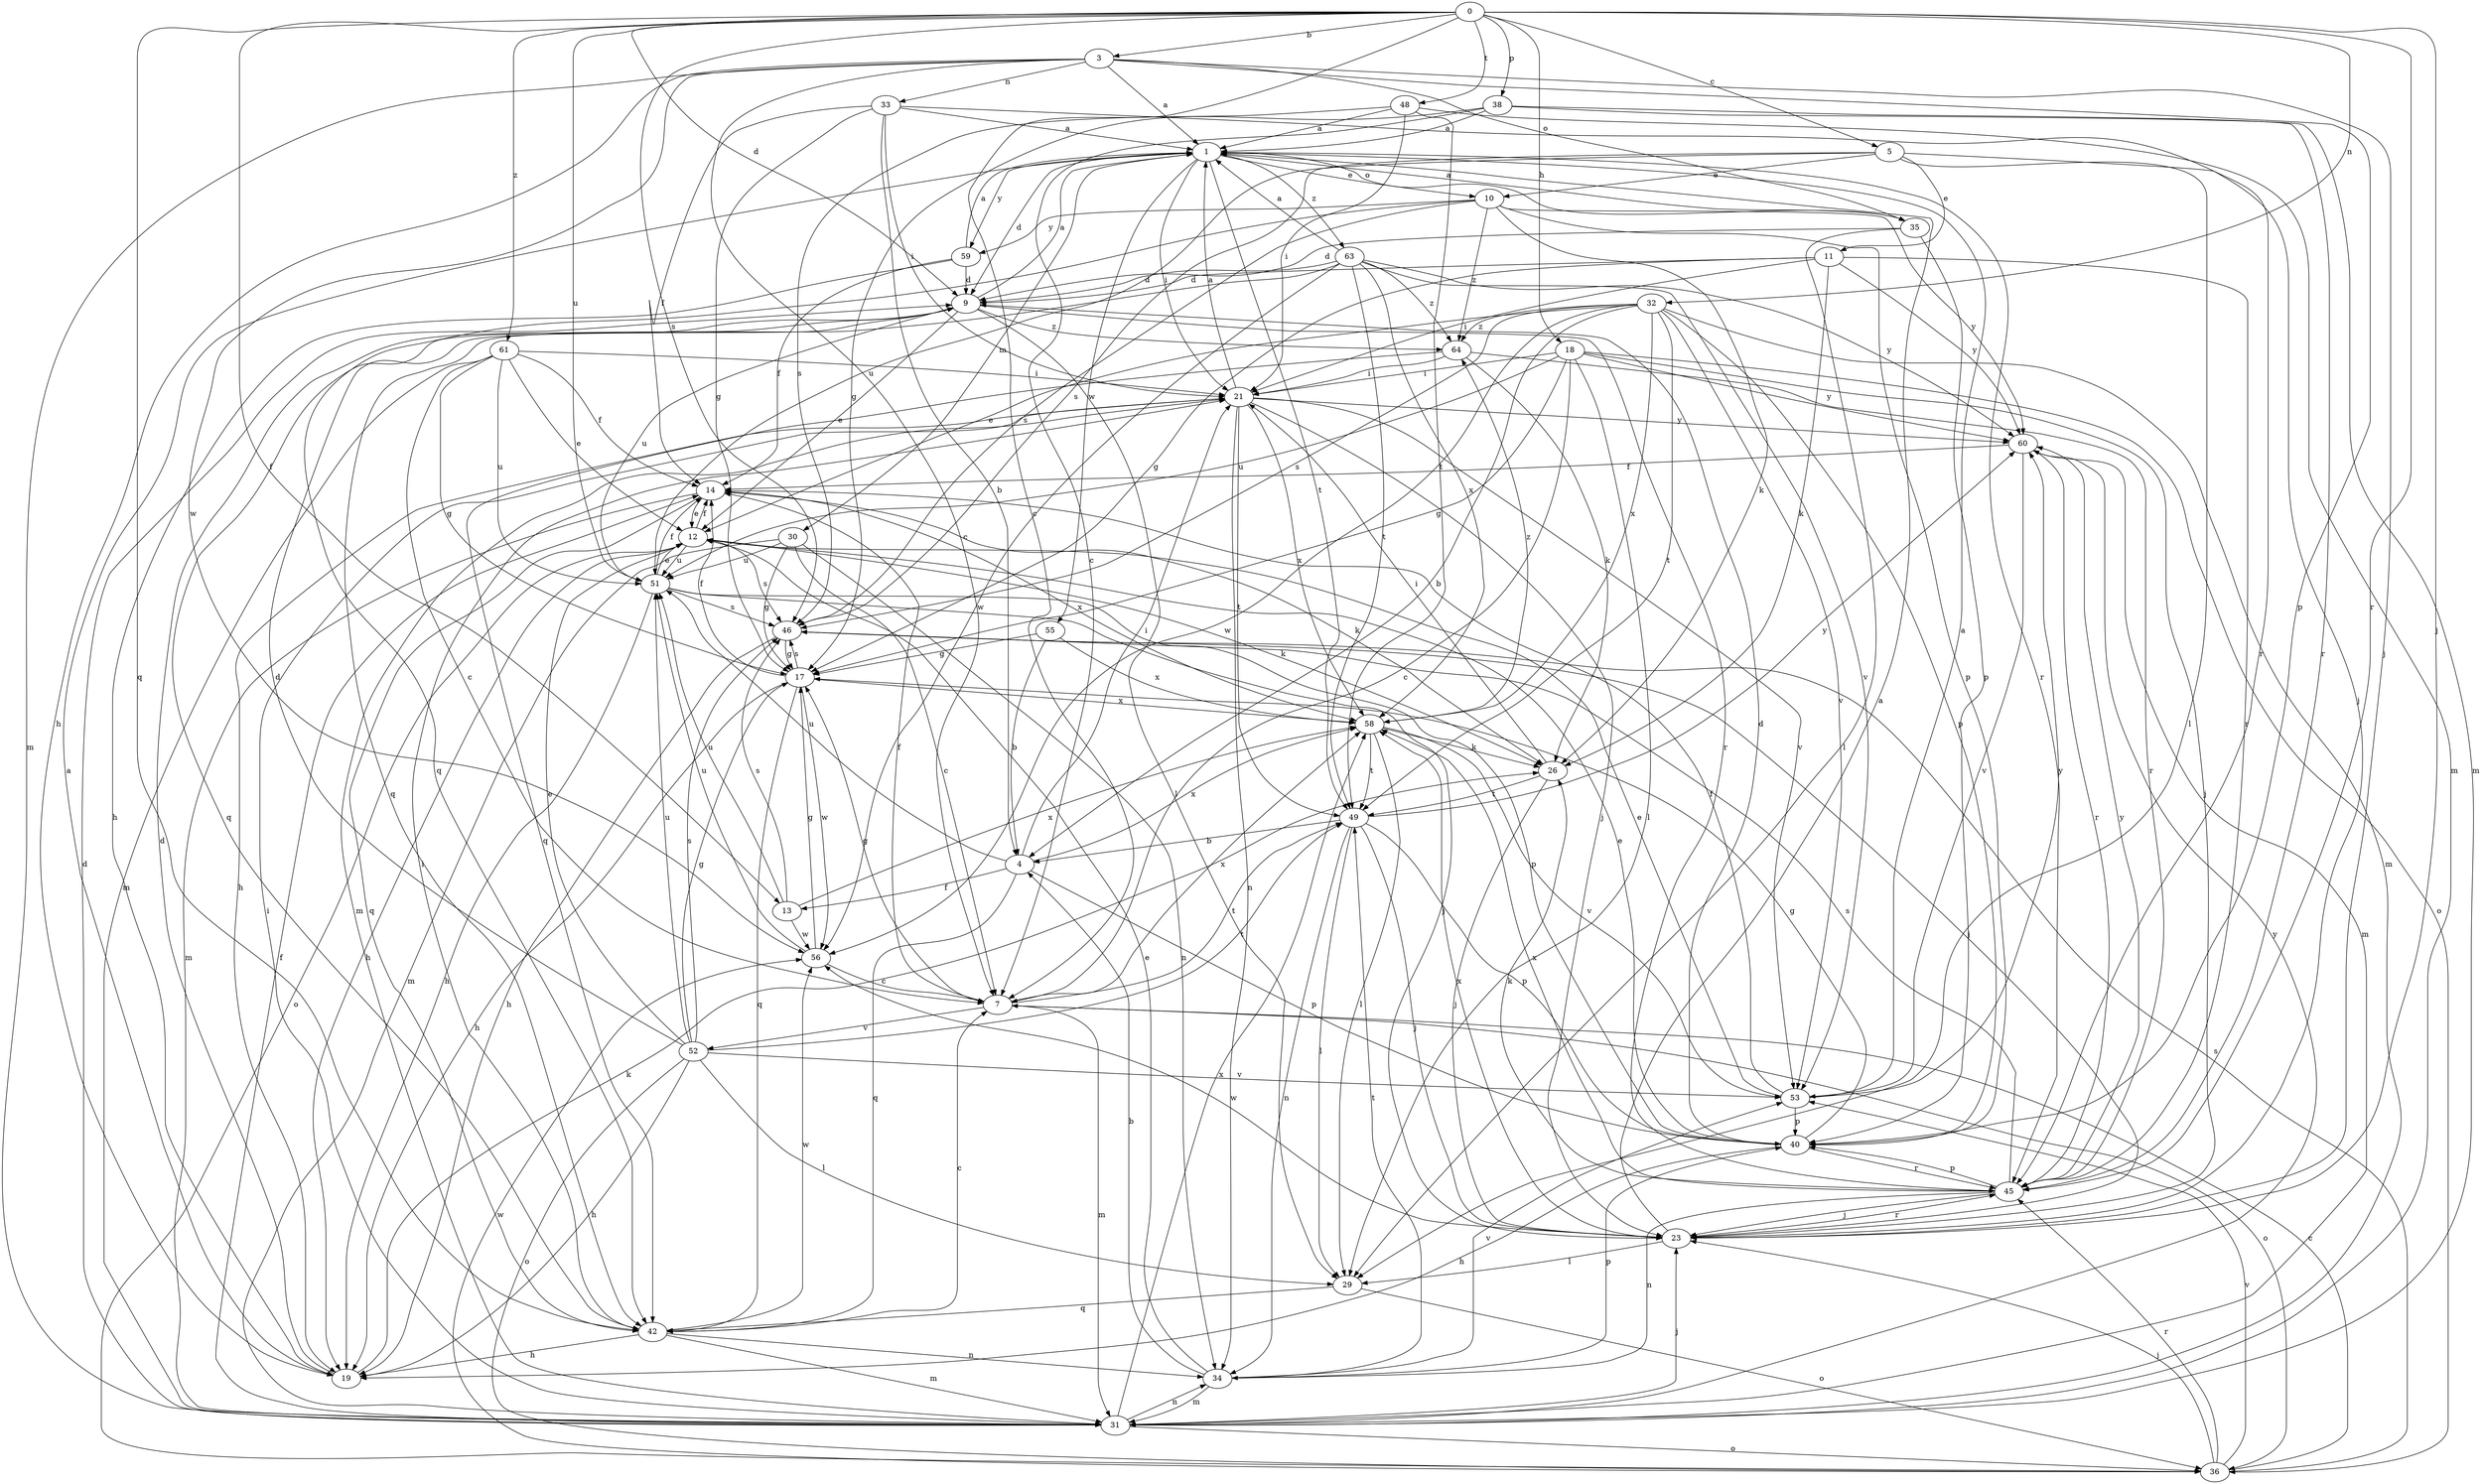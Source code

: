 strict digraph  {
0;
1;
3;
4;
5;
7;
9;
10;
11;
12;
13;
14;
17;
18;
19;
21;
23;
26;
29;
30;
31;
32;
33;
34;
35;
36;
38;
40;
42;
45;
46;
48;
49;
51;
52;
53;
55;
56;
58;
59;
60;
61;
63;
64;
0 -> 3  [label=b];
0 -> 5  [label=c];
0 -> 7  [label=c];
0 -> 9  [label=d];
0 -> 13  [label=f];
0 -> 18  [label=h];
0 -> 23  [label=j];
0 -> 32  [label=n];
0 -> 38  [label=p];
0 -> 42  [label=q];
0 -> 45  [label=r];
0 -> 46  [label=s];
0 -> 48  [label=t];
0 -> 51  [label=u];
0 -> 61  [label=z];
1 -> 9  [label=d];
1 -> 10  [label=e];
1 -> 21  [label=i];
1 -> 30  [label=m];
1 -> 35  [label=o];
1 -> 45  [label=r];
1 -> 49  [label=t];
1 -> 55  [label=w];
1 -> 59  [label=y];
1 -> 63  [label=z];
3 -> 1  [label=a];
3 -> 7  [label=c];
3 -> 19  [label=h];
3 -> 23  [label=j];
3 -> 31  [label=m];
3 -> 33  [label=n];
3 -> 35  [label=o];
3 -> 40  [label=p];
3 -> 56  [label=w];
4 -> 13  [label=f];
4 -> 21  [label=i];
4 -> 40  [label=p];
4 -> 42  [label=q];
4 -> 51  [label=u];
4 -> 58  [label=x];
5 -> 10  [label=e];
5 -> 11  [label=e];
5 -> 23  [label=j];
5 -> 29  [label=l];
5 -> 46  [label=s];
5 -> 51  [label=u];
7 -> 14  [label=f];
7 -> 17  [label=g];
7 -> 31  [label=m];
7 -> 36  [label=o];
7 -> 49  [label=t];
7 -> 52  [label=v];
7 -> 58  [label=x];
9 -> 1  [label=a];
9 -> 12  [label=e];
9 -> 29  [label=l];
9 -> 42  [label=q];
9 -> 45  [label=r];
9 -> 51  [label=u];
9 -> 64  [label=z];
10 -> 26  [label=k];
10 -> 40  [label=p];
10 -> 42  [label=q];
10 -> 46  [label=s];
10 -> 59  [label=y];
10 -> 60  [label=y];
10 -> 64  [label=z];
11 -> 9  [label=d];
11 -> 17  [label=g];
11 -> 21  [label=i];
11 -> 26  [label=k];
11 -> 45  [label=r];
11 -> 60  [label=y];
12 -> 14  [label=f];
12 -> 19  [label=h];
12 -> 26  [label=k];
12 -> 36  [label=o];
12 -> 46  [label=s];
12 -> 51  [label=u];
13 -> 46  [label=s];
13 -> 51  [label=u];
13 -> 56  [label=w];
13 -> 58  [label=x];
14 -> 12  [label=e];
14 -> 26  [label=k];
14 -> 31  [label=m];
14 -> 42  [label=q];
14 -> 58  [label=x];
17 -> 14  [label=f];
17 -> 19  [label=h];
17 -> 42  [label=q];
17 -> 46  [label=s];
17 -> 56  [label=w];
17 -> 58  [label=x];
18 -> 7  [label=c];
18 -> 17  [label=g];
18 -> 21  [label=i];
18 -> 23  [label=j];
18 -> 29  [label=l];
18 -> 36  [label=o];
18 -> 51  [label=u];
18 -> 60  [label=y];
19 -> 1  [label=a];
19 -> 9  [label=d];
19 -> 26  [label=k];
21 -> 1  [label=a];
21 -> 19  [label=h];
21 -> 23  [label=j];
21 -> 31  [label=m];
21 -> 34  [label=n];
21 -> 49  [label=t];
21 -> 53  [label=v];
21 -> 58  [label=x];
21 -> 60  [label=y];
23 -> 1  [label=a];
23 -> 29  [label=l];
23 -> 45  [label=r];
23 -> 56  [label=w];
23 -> 58  [label=x];
26 -> 21  [label=i];
26 -> 23  [label=j];
26 -> 49  [label=t];
29 -> 36  [label=o];
29 -> 42  [label=q];
30 -> 7  [label=c];
30 -> 17  [label=g];
30 -> 31  [label=m];
30 -> 34  [label=n];
30 -> 51  [label=u];
31 -> 9  [label=d];
31 -> 14  [label=f];
31 -> 21  [label=i];
31 -> 23  [label=j];
31 -> 34  [label=n];
31 -> 36  [label=o];
31 -> 58  [label=x];
31 -> 60  [label=y];
32 -> 4  [label=b];
32 -> 12  [label=e];
32 -> 31  [label=m];
32 -> 40  [label=p];
32 -> 46  [label=s];
32 -> 49  [label=t];
32 -> 53  [label=v];
32 -> 56  [label=w];
32 -> 58  [label=x];
32 -> 64  [label=z];
33 -> 1  [label=a];
33 -> 4  [label=b];
33 -> 14  [label=f];
33 -> 17  [label=g];
33 -> 21  [label=i];
33 -> 45  [label=r];
34 -> 4  [label=b];
34 -> 12  [label=e];
34 -> 31  [label=m];
34 -> 40  [label=p];
34 -> 49  [label=t];
34 -> 53  [label=v];
35 -> 1  [label=a];
35 -> 9  [label=d];
35 -> 29  [label=l];
35 -> 40  [label=p];
36 -> 7  [label=c];
36 -> 23  [label=j];
36 -> 45  [label=r];
36 -> 46  [label=s];
36 -> 53  [label=v];
36 -> 56  [label=w];
38 -> 1  [label=a];
38 -> 7  [label=c];
38 -> 17  [label=g];
38 -> 31  [label=m];
38 -> 45  [label=r];
40 -> 9  [label=d];
40 -> 12  [label=e];
40 -> 17  [label=g];
40 -> 19  [label=h];
40 -> 45  [label=r];
42 -> 7  [label=c];
42 -> 19  [label=h];
42 -> 21  [label=i];
42 -> 31  [label=m];
42 -> 34  [label=n];
42 -> 56  [label=w];
45 -> 23  [label=j];
45 -> 26  [label=k];
45 -> 34  [label=n];
45 -> 40  [label=p];
45 -> 46  [label=s];
45 -> 58  [label=x];
45 -> 60  [label=y];
46 -> 17  [label=g];
46 -> 19  [label=h];
46 -> 23  [label=j];
48 -> 1  [label=a];
48 -> 21  [label=i];
48 -> 31  [label=m];
48 -> 46  [label=s];
48 -> 49  [label=t];
49 -> 4  [label=b];
49 -> 23  [label=j];
49 -> 29  [label=l];
49 -> 34  [label=n];
49 -> 40  [label=p];
49 -> 60  [label=y];
51 -> 12  [label=e];
51 -> 14  [label=f];
51 -> 19  [label=h];
51 -> 23  [label=j];
51 -> 40  [label=p];
51 -> 46  [label=s];
52 -> 9  [label=d];
52 -> 12  [label=e];
52 -> 17  [label=g];
52 -> 19  [label=h];
52 -> 29  [label=l];
52 -> 36  [label=o];
52 -> 46  [label=s];
52 -> 49  [label=t];
52 -> 51  [label=u];
52 -> 53  [label=v];
53 -> 1  [label=a];
53 -> 12  [label=e];
53 -> 14  [label=f];
53 -> 40  [label=p];
53 -> 60  [label=y];
55 -> 4  [label=b];
55 -> 17  [label=g];
55 -> 58  [label=x];
56 -> 7  [label=c];
56 -> 17  [label=g];
56 -> 51  [label=u];
58 -> 26  [label=k];
58 -> 29  [label=l];
58 -> 49  [label=t];
58 -> 53  [label=v];
58 -> 64  [label=z];
59 -> 1  [label=a];
59 -> 9  [label=d];
59 -> 14  [label=f];
59 -> 19  [label=h];
60 -> 14  [label=f];
60 -> 31  [label=m];
60 -> 45  [label=r];
60 -> 53  [label=v];
61 -> 7  [label=c];
61 -> 12  [label=e];
61 -> 14  [label=f];
61 -> 17  [label=g];
61 -> 21  [label=i];
61 -> 31  [label=m];
61 -> 51  [label=u];
63 -> 1  [label=a];
63 -> 9  [label=d];
63 -> 42  [label=q];
63 -> 49  [label=t];
63 -> 53  [label=v];
63 -> 56  [label=w];
63 -> 58  [label=x];
63 -> 60  [label=y];
63 -> 64  [label=z];
64 -> 21  [label=i];
64 -> 26  [label=k];
64 -> 42  [label=q];
64 -> 45  [label=r];
}
